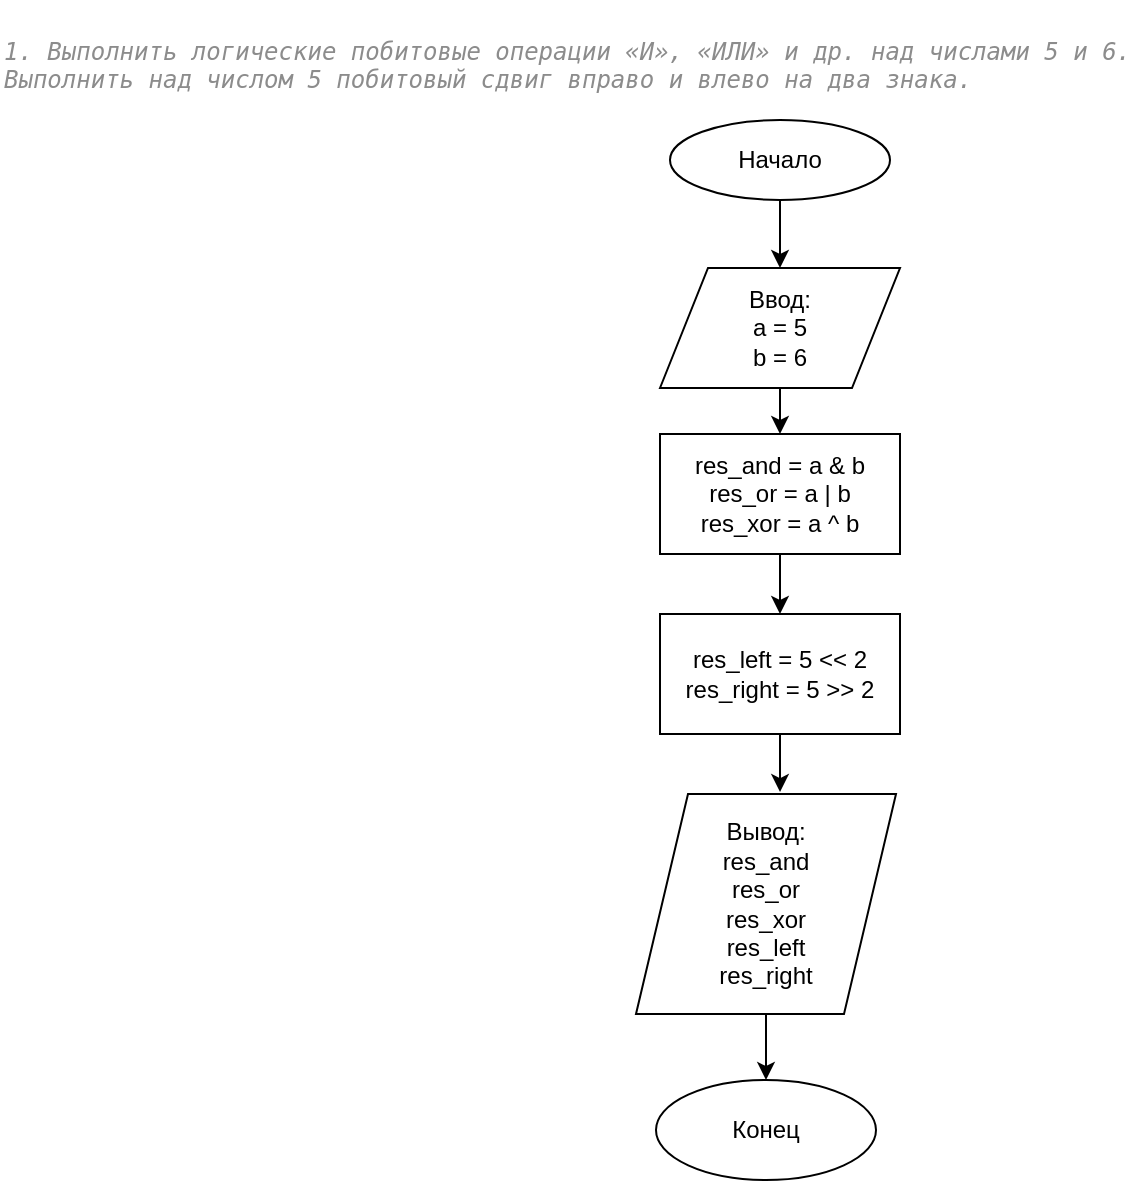 <mxfile version="13.4.5" type="device" pages="8"><diagram id="33heJTlWAoMQP1TAzB6a" name="task_1"><mxGraphModel dx="942" dy="568" grid="1" gridSize="10" guides="1" tooltips="1" connect="1" arrows="1" fold="1" page="1" pageScale="1" pageWidth="850" pageHeight="1100" math="0" shadow="0"><root><mxCell id="0"/><mxCell id="1" parent="0"/><mxCell id="2CJq2U0FEgbaVJg6isf1-17" style="edgeStyle=orthogonalEdgeStyle;rounded=0;orthogonalLoop=1;jettySize=auto;html=1;entryX=0.5;entryY=0;entryDx=0;entryDy=0;" edge="1" parent="1" source="2CJq2U0FEgbaVJg6isf1-1" target="2CJq2U0FEgbaVJg6isf1-2"><mxGeometry relative="1" as="geometry"/></mxCell><mxCell id="2CJq2U0FEgbaVJg6isf1-1" value="Начало" style="ellipse;whiteSpace=wrap;html=1;" vertex="1" parent="1"><mxGeometry x="335" y="60" width="110" height="40" as="geometry"/></mxCell><mxCell id="2CJq2U0FEgbaVJg6isf1-11" style="edgeStyle=orthogonalEdgeStyle;rounded=0;orthogonalLoop=1;jettySize=auto;html=1;entryX=0.5;entryY=0;entryDx=0;entryDy=0;" edge="1" parent="1" source="2CJq2U0FEgbaVJg6isf1-2" target="2CJq2U0FEgbaVJg6isf1-3"><mxGeometry relative="1" as="geometry"/></mxCell><mxCell id="2CJq2U0FEgbaVJg6isf1-2" value="Ввод:&lt;br&gt;&lt;div&gt;a = 5&lt;/div&gt;&lt;div&gt;b = 6&lt;br&gt;&lt;/div&gt;" style="shape=parallelogram;perimeter=parallelogramPerimeter;whiteSpace=wrap;html=1;" vertex="1" parent="1"><mxGeometry x="330" y="134" width="120" height="60" as="geometry"/></mxCell><mxCell id="2CJq2U0FEgbaVJg6isf1-12" style="edgeStyle=orthogonalEdgeStyle;rounded=0;orthogonalLoop=1;jettySize=auto;html=1;entryX=0.5;entryY=0;entryDx=0;entryDy=0;" edge="1" parent="1" source="2CJq2U0FEgbaVJg6isf1-3" target="2CJq2U0FEgbaVJg6isf1-9"><mxGeometry relative="1" as="geometry"/></mxCell><mxCell id="2CJq2U0FEgbaVJg6isf1-3" value="&lt;div&gt;res_and = a &amp;amp; b&lt;/div&gt;&lt;div&gt;res_or = a | b&lt;br&gt;res_xor = a ^ b&lt;br&gt;&lt;/div&gt;" style="rounded=0;whiteSpace=wrap;html=1;" vertex="1" parent="1"><mxGeometry x="330" y="217" width="120" height="60" as="geometry"/></mxCell><mxCell id="2CJq2U0FEgbaVJg6isf1-18" style="edgeStyle=orthogonalEdgeStyle;rounded=0;orthogonalLoop=1;jettySize=auto;html=1;entryX=0.5;entryY=0;entryDx=0;entryDy=0;" edge="1" parent="1" source="2CJq2U0FEgbaVJg6isf1-8" target="2CJq2U0FEgbaVJg6isf1-14"><mxGeometry relative="1" as="geometry"/></mxCell><mxCell id="2CJq2U0FEgbaVJg6isf1-8" value="Вывод:&lt;br&gt;&lt;div&gt;res_and&lt;br&gt;&lt;/div&gt;&lt;div&gt;res_or&lt;br&gt;res_xor&lt;/div&gt;res_left&lt;br&gt;res_right" style="shape=parallelogram;perimeter=parallelogramPerimeter;whiteSpace=wrap;html=1;" vertex="1" parent="1"><mxGeometry x="318" y="397" width="130" height="110" as="geometry"/></mxCell><mxCell id="2CJq2U0FEgbaVJg6isf1-13" style="edgeStyle=orthogonalEdgeStyle;rounded=0;orthogonalLoop=1;jettySize=auto;html=1;entryX=0.554;entryY=-0.009;entryDx=0;entryDy=0;entryPerimeter=0;" edge="1" parent="1" source="2CJq2U0FEgbaVJg6isf1-9" target="2CJq2U0FEgbaVJg6isf1-8"><mxGeometry relative="1" as="geometry"/></mxCell><mxCell id="2CJq2U0FEgbaVJg6isf1-9" value="res_left = 5 &amp;lt;&amp;lt; 2&lt;br&gt;res_right = 5 &amp;gt;&amp;gt; 2" style="rounded=0;whiteSpace=wrap;html=1;" vertex="1" parent="1"><mxGeometry x="330" y="307" width="120" height="60" as="geometry"/></mxCell><mxCell id="2CJq2U0FEgbaVJg6isf1-14" value="&lt;div&gt;Конец&lt;/div&gt;" style="ellipse;whiteSpace=wrap;html=1;" vertex="1" parent="1"><mxGeometry x="328" y="540" width="110" height="50" as="geometry"/></mxCell><mxCell id="7srEedwSoBqRzIoWk9d_-1" value="&lt;pre style=&quot;background-color: #ffffff ; color: #080808 ; font-family: &amp;quot;jetbrains mono&amp;quot; , monospace ; font-size: 9 8pt&quot;&gt;&lt;span style=&quot;color: #8c8c8c ; font-style: italic&quot;&gt;1. Выполнить логические побитовые операции «И», «ИЛИ» и др. над числами 5 и 6.&lt;br&gt;&lt;/span&gt;&lt;span style=&quot;color: #8c8c8c ; font-style: italic&quot;&gt;Выполнить над числом 5 побитовый сдвиг вправо и влево на два знака.&lt;/span&gt;&lt;/pre&gt;" style="text;whiteSpace=wrap;html=1;" vertex="1" parent="1"><mxGeometry width="550" height="70" as="geometry"/></mxCell></root></mxGraphModel></diagram><diagram id="cZDCreAZgmkVbDZ8sNve" name="task_2"><mxGraphModel dx="942" dy="568" grid="1" gridSize="10" guides="1" tooltips="1" connect="1" arrows="1" fold="1" page="1" pageScale="1" pageWidth="850" pageHeight="1100" math="0" shadow="0"><root><mxCell id="Y93jpC5zI4C8jTcqKHEc-0"/><mxCell id="Y93jpC5zI4C8jTcqKHEc-1" parent="Y93jpC5zI4C8jTcqKHEc-0"/><mxCell id="-nE61rlkRpONZBdtDT9z-6" style="edgeStyle=orthogonalEdgeStyle;rounded=0;orthogonalLoop=1;jettySize=auto;html=1;entryX=0.5;entryY=0;entryDx=0;entryDy=0;" edge="1" parent="Y93jpC5zI4C8jTcqKHEc-1"><mxGeometry relative="1" as="geometry"><mxPoint x="417" y="110" as="sourcePoint"/><mxPoint x="422" y="135" as="targetPoint"/></mxGeometry></mxCell><mxCell id="-nE61rlkRpONZBdtDT9z-0" value="Начало" style="ellipse;whiteSpace=wrap;html=1;" vertex="1" parent="Y93jpC5zI4C8jTcqKHEc-1"><mxGeometry x="365" y="60" width="110" height="50" as="geometry"/></mxCell><mxCell id="-nE61rlkRpONZBdtDT9z-1" value="&lt;div&gt;Конец&lt;/div&gt;" style="ellipse;whiteSpace=wrap;html=1;" vertex="1" parent="Y93jpC5zI4C8jTcqKHEc-1"><mxGeometry x="370" y="387" width="110" height="50" as="geometry"/></mxCell><mxCell id="-nE61rlkRpONZBdtDT9z-7" style="edgeStyle=orthogonalEdgeStyle;rounded=0;orthogonalLoop=1;jettySize=auto;html=1;entryX=0.5;entryY=0;entryDx=0;entryDy=0;" edge="1" parent="Y93jpC5zI4C8jTcqKHEc-1" source="-nE61rlkRpONZBdtDT9z-2" target="-nE61rlkRpONZBdtDT9z-4"><mxGeometry relative="1" as="geometry"/></mxCell><mxCell id="-nE61rlkRpONZBdtDT9z-2" value="&lt;div&gt;Ввод:&lt;/div&gt;&lt;div&gt;x1, y1&lt;/div&gt;&lt;div&gt;x2, y2&lt;br&gt;&lt;/div&gt;" style="shape=parallelogram;perimeter=parallelogramPerimeter;whiteSpace=wrap;html=1;" vertex="1" parent="Y93jpC5zI4C8jTcqKHEc-1"><mxGeometry x="365" y="135" width="120" height="60" as="geometry"/></mxCell><mxCell id="-nE61rlkRpONZBdtDT9z-9" style="edgeStyle=orthogonalEdgeStyle;rounded=0;orthogonalLoop=1;jettySize=auto;html=1;entryX=0.5;entryY=0;entryDx=0;entryDy=0;" edge="1" parent="Y93jpC5zI4C8jTcqKHEc-1" source="-nE61rlkRpONZBdtDT9z-3" target="-nE61rlkRpONZBdtDT9z-1"><mxGeometry relative="1" as="geometry"/></mxCell><mxCell id="-nE61rlkRpONZBdtDT9z-3" value="&lt;div&gt;Вывод:&lt;/div&gt;&lt;div&gt;y = kx + b&lt;br&gt;&lt;/div&gt;" style="shape=parallelogram;perimeter=parallelogramPerimeter;whiteSpace=wrap;html=1;" vertex="1" parent="Y93jpC5zI4C8jTcqKHEc-1"><mxGeometry x="365" y="307" width="120" height="60" as="geometry"/></mxCell><mxCell id="-nE61rlkRpONZBdtDT9z-8" style="edgeStyle=orthogonalEdgeStyle;rounded=0;orthogonalLoop=1;jettySize=auto;html=1;entryX=0.5;entryY=0;entryDx=0;entryDy=0;" edge="1" parent="Y93jpC5zI4C8jTcqKHEc-1" source="-nE61rlkRpONZBdtDT9z-4" target="-nE61rlkRpONZBdtDT9z-3"><mxGeometry relative="1" as="geometry"/></mxCell><mxCell id="-nE61rlkRpONZBdtDT9z-4" value="&lt;div&gt;k = (y1 - y2)/(x1 - x2)&lt;/div&gt;&lt;div&gt;b = y1 - k*x1&lt;br&gt;&lt;/div&gt;" style="rounded=0;whiteSpace=wrap;html=1;" vertex="1" parent="Y93jpC5zI4C8jTcqKHEc-1"><mxGeometry x="365" y="220" width="120" height="60" as="geometry"/></mxCell><mxCell id="CDekjfLoqqQqcysRFwTd-0" value="&lt;pre style=&quot;background-color: #ffffff ; color: #080808 ; font-family: &amp;quot;jetbrains mono&amp;quot; , monospace ; font-size: 9 8pt&quot;&gt;&lt;span style=&quot;color: #8c8c8c ; font-style: italic&quot;&gt;2. По введенным пользователем координатам двух точек вывести уравнение прямой вида y = kx + b,&lt;br&gt;&lt;/span&gt;&lt;span style=&quot;color: #8c8c8c ; font-style: italic&quot;&gt;проходящей через эти точки.&lt;/span&gt;&lt;/pre&gt;" style="text;whiteSpace=wrap;html=1;" vertex="1" parent="Y93jpC5zI4C8jTcqKHEc-1"><mxGeometry width="550" height="70" as="geometry"/></mxCell></root></mxGraphModel></diagram><diagram name="task_3" id="ZA12f_dYHYgamD7XPwh8"><mxGraphModel dx="1108" dy="668" grid="1" gridSize="10" guides="1" tooltips="1" connect="1" arrows="1" fold="1" page="1" pageScale="1" pageWidth="850" pageHeight="1100" math="0" shadow="0"><root><mxCell id="rS53p3n3eI9lI6cofa8y-0"/><mxCell id="rS53p3n3eI9lI6cofa8y-1" parent="rS53p3n3eI9lI6cofa8y-0"/><mxCell id="rS53p3n3eI9lI6cofa8y-2" style="edgeStyle=orthogonalEdgeStyle;rounded=0;orthogonalLoop=1;jettySize=auto;html=1;entryX=0.5;entryY=0;entryDx=0;entryDy=0;" edge="1" parent="rS53p3n3eI9lI6cofa8y-1"><mxGeometry relative="1" as="geometry"><mxPoint x="692" y="70" as="sourcePoint"/><mxPoint x="697" y="95" as="targetPoint"/></mxGeometry></mxCell><mxCell id="rS53p3n3eI9lI6cofa8y-3" value="Начало" style="ellipse;whiteSpace=wrap;html=1;" vertex="1" parent="rS53p3n3eI9lI6cofa8y-1"><mxGeometry x="640" y="20" width="110" height="50" as="geometry"/></mxCell><mxCell id="rS53p3n3eI9lI6cofa8y-4" value="&lt;div&gt;Конец&lt;/div&gt;" style="ellipse;whiteSpace=wrap;html=1;" vertex="1" parent="rS53p3n3eI9lI6cofa8y-1"><mxGeometry x="620" y="1037" width="110" height="50" as="geometry"/></mxCell><mxCell id="rS53p3n3eI9lI6cofa8y-5" style="edgeStyle=orthogonalEdgeStyle;rounded=0;orthogonalLoop=1;jettySize=auto;html=1;entryX=0.5;entryY=0;entryDx=0;entryDy=0;exitX=1;exitY=0.5;exitDx=0;exitDy=0;" edge="1" parent="rS53p3n3eI9lI6cofa8y-1" source="qXWgrqDQDSQ2hYUgT15Y-0" target="rS53p3n3eI9lI6cofa8y-10"><mxGeometry relative="1" as="geometry"><mxPoint x="655" y="225" as="targetPoint"/><Array as="points"><mxPoint x="655" y="185"/></Array></mxGeometry></mxCell><mxCell id="qXWgrqDQDSQ2hYUgT15Y-1" style="edgeStyle=orthogonalEdgeStyle;rounded=0;orthogonalLoop=1;jettySize=auto;html=1;entryX=0.5;entryY=0;entryDx=0;entryDy=0;" edge="1" parent="rS53p3n3eI9lI6cofa8y-1" source="rS53p3n3eI9lI6cofa8y-6" target="qXWgrqDQDSQ2hYUgT15Y-0"><mxGeometry relative="1" as="geometry"/></mxCell><mxCell id="rS53p3n3eI9lI6cofa8y-6" value="&lt;div&gt;Ввод:&lt;/div&gt;&lt;div&gt;int_min, int_max&lt;br&gt;&lt;/div&gt;" style="shape=parallelogram;perimeter=parallelogramPerimeter;whiteSpace=wrap;html=1;" vertex="1" parent="rS53p3n3eI9lI6cofa8y-1"><mxGeometry x="640" y="95" width="120" height="60" as="geometry"/></mxCell><mxCell id="rS53p3n3eI9lI6cofa8y-17" style="edgeStyle=orthogonalEdgeStyle;rounded=0;orthogonalLoop=1;jettySize=auto;html=1;entryX=0.5;entryY=0;entryDx=0;entryDy=0;" edge="1" parent="rS53p3n3eI9lI6cofa8y-1" source="rS53p3n3eI9lI6cofa8y-8" target="rS53p3n3eI9lI6cofa8y-13"><mxGeometry relative="1" as="geometry"/></mxCell><mxCell id="rS53p3n3eI9lI6cofa8y-8" value="&lt;div&gt;Вывод:&lt;/div&gt;&lt;div&gt;int_res&lt;br&gt;&lt;/div&gt;" style="shape=parallelogram;perimeter=parallelogramPerimeter;whiteSpace=wrap;html=1;" vertex="1" parent="rS53p3n3eI9lI6cofa8y-1"><mxGeometry x="595" y="308" width="120" height="60" as="geometry"/></mxCell><mxCell id="rS53p3n3eI9lI6cofa8y-9" style="edgeStyle=orthogonalEdgeStyle;rounded=0;orthogonalLoop=1;jettySize=auto;html=1;entryX=0.5;entryY=0;entryDx=0;entryDy=0;" edge="1" parent="rS53p3n3eI9lI6cofa8y-1" source="rS53p3n3eI9lI6cofa8y-10" target="rS53p3n3eI9lI6cofa8y-8"><mxGeometry relative="1" as="geometry"/></mxCell><mxCell id="rS53p3n3eI9lI6cofa8y-10" value="int_res = random.randint(int_min, int_max)" style="rounded=0;whiteSpace=wrap;html=1;" vertex="1" parent="rS53p3n3eI9lI6cofa8y-1"><mxGeometry x="530" y="218" width="250" height="60" as="geometry"/></mxCell><mxCell id="qXWgrqDQDSQ2hYUgT15Y-16" style="edgeStyle=orthogonalEdgeStyle;rounded=0;orthogonalLoop=1;jettySize=auto;html=1;entryX=0.5;entryY=0;entryDx=0;entryDy=0;" edge="1" parent="rS53p3n3eI9lI6cofa8y-1" source="rS53p3n3eI9lI6cofa8y-13" target="qXWgrqDQDSQ2hYUgT15Y-12"><mxGeometry relative="1" as="geometry"><Array as="points"><mxPoint x="305" y="428"/></Array></mxGeometry></mxCell><mxCell id="rS53p3n3eI9lI6cofa8y-13" value="&lt;div&gt;Ввод:&lt;/div&gt;&lt;div&gt;fl_min, fl_max&lt;br&gt;&lt;/div&gt;" style="shape=parallelogram;perimeter=parallelogramPerimeter;whiteSpace=wrap;html=1;" vertex="1" parent="rS53p3n3eI9lI6cofa8y-1"><mxGeometry x="595" y="394" width="120" height="60" as="geometry"/></mxCell><mxCell id="rS53p3n3eI9lI6cofa8y-23" style="edgeStyle=orthogonalEdgeStyle;rounded=0;orthogonalLoop=1;jettySize=auto;html=1;entryX=0.5;entryY=0;entryDx=0;entryDy=0;" edge="1" parent="rS53p3n3eI9lI6cofa8y-1" source="rS53p3n3eI9lI6cofa8y-14" target="rS53p3n3eI9lI6cofa8y-19"><mxGeometry relative="1" as="geometry"/></mxCell><mxCell id="rS53p3n3eI9lI6cofa8y-14" value="&lt;div&gt;Вывод:&lt;/div&gt;&lt;div&gt;fl_res&lt;br&gt;&lt;/div&gt;" style="shape=parallelogram;perimeter=parallelogramPerimeter;whiteSpace=wrap;html=1;" vertex="1" parent="rS53p3n3eI9lI6cofa8y-1"><mxGeometry x="615" y="621" width="120" height="60" as="geometry"/></mxCell><mxCell id="rS53p3n3eI9lI6cofa8y-15" style="edgeStyle=orthogonalEdgeStyle;rounded=0;orthogonalLoop=1;jettySize=auto;html=1;entryX=0.5;entryY=0;entryDx=0;entryDy=0;" edge="1" parent="rS53p3n3eI9lI6cofa8y-1" source="rS53p3n3eI9lI6cofa8y-16" target="rS53p3n3eI9lI6cofa8y-14"><mxGeometry relative="1" as="geometry"/></mxCell><mxCell id="rS53p3n3eI9lI6cofa8y-16" value="fl_res = random.uniform(fl_min, fl_max)" style="rounded=0;whiteSpace=wrap;html=1;" vertex="1" parent="rS53p3n3eI9lI6cofa8y-1"><mxGeometry x="550" y="507" width="250" height="60" as="geometry"/></mxCell><mxCell id="qXWgrqDQDSQ2hYUgT15Y-24" style="edgeStyle=orthogonalEdgeStyle;rounded=0;orthogonalLoop=1;jettySize=auto;html=1;entryX=0.5;entryY=0;entryDx=0;entryDy=0;" edge="1" parent="rS53p3n3eI9lI6cofa8y-1" source="rS53p3n3eI9lI6cofa8y-19" target="qXWgrqDQDSQ2hYUgT15Y-20"><mxGeometry relative="1" as="geometry"><Array as="points"><mxPoint x="325" y="731"/></Array></mxGeometry></mxCell><mxCell id="rS53p3n3eI9lI6cofa8y-19" value="&lt;div&gt;Ввод:&lt;/div&gt;&lt;div&gt;s_min, s_max&lt;br&gt;&lt;/div&gt;" style="shape=parallelogram;perimeter=parallelogramPerimeter;whiteSpace=wrap;html=1;" vertex="1" parent="rS53p3n3eI9lI6cofa8y-1"><mxGeometry x="615" y="701" width="120" height="60" as="geometry"/></mxCell><mxCell id="rS53p3n3eI9lI6cofa8y-24" style="edgeStyle=orthogonalEdgeStyle;rounded=0;orthogonalLoop=1;jettySize=auto;html=1;entryX=0.5;entryY=0;entryDx=0;entryDy=0;" edge="1" parent="rS53p3n3eI9lI6cofa8y-1" source="rS53p3n3eI9lI6cofa8y-20" target="rS53p3n3eI9lI6cofa8y-4"><mxGeometry relative="1" as="geometry"/></mxCell><mxCell id="rS53p3n3eI9lI6cofa8y-20" value="&lt;div&gt;Вывод:&lt;/div&gt;&lt;div&gt;s_res&lt;br&gt;&lt;/div&gt;" style="shape=parallelogram;perimeter=parallelogramPerimeter;whiteSpace=wrap;html=1;" vertex="1" parent="rS53p3n3eI9lI6cofa8y-1"><mxGeometry x="615" y="942" width="120" height="60" as="geometry"/></mxCell><mxCell id="rS53p3n3eI9lI6cofa8y-21" style="edgeStyle=orthogonalEdgeStyle;rounded=0;orthogonalLoop=1;jettySize=auto;html=1;entryX=0.5;entryY=0;entryDx=0;entryDy=0;" edge="1" parent="rS53p3n3eI9lI6cofa8y-1" source="rS53p3n3eI9lI6cofa8y-22" target="rS53p3n3eI9lI6cofa8y-20"><mxGeometry relative="1" as="geometry"/></mxCell><mxCell id="rS53p3n3eI9lI6cofa8y-22" value="s_res = chr(random.randint(s_min, s_max))" style="rounded=0;whiteSpace=wrap;html=1;" vertex="1" parent="rS53p3n3eI9lI6cofa8y-1"><mxGeometry x="535" y="827" width="280" height="58" as="geometry"/></mxCell><mxCell id="qXWgrqDQDSQ2hYUgT15Y-9" style="edgeStyle=orthogonalEdgeStyle;rounded=0;orthogonalLoop=1;jettySize=auto;html=1;entryX=0.5;entryY=0;entryDx=0;entryDy=0;" edge="1" parent="rS53p3n3eI9lI6cofa8y-1" source="qXWgrqDQDSQ2hYUgT15Y-0" target="qXWgrqDQDSQ2hYUgT15Y-8"><mxGeometry relative="1" as="geometry"/></mxCell><mxCell id="qXWgrqDQDSQ2hYUgT15Y-0" value="int_min &amp;lt; int_max" style="rhombus;whiteSpace=wrap;html=1;" vertex="1" parent="rS53p3n3eI9lI6cofa8y-1"><mxGeometry x="240" y="145" width="130" height="80" as="geometry"/></mxCell><mxCell id="qXWgrqDQDSQ2hYUgT15Y-2" value="Да" style="text;html=1;strokeColor=none;fillColor=none;align=center;verticalAlign=middle;whiteSpace=wrap;rounded=0;" vertex="1" parent="rS53p3n3eI9lI6cofa8y-1"><mxGeometry x="350" y="155" width="40" height="20" as="geometry"/></mxCell><mxCell id="qXWgrqDQDSQ2hYUgT15Y-3" value="Нет" style="text;html=1;strokeColor=none;fillColor=none;align=center;verticalAlign=middle;whiteSpace=wrap;rounded=0;" vertex="1" parent="rS53p3n3eI9lI6cofa8y-1"><mxGeometry x="310" y="218" width="40" height="20" as="geometry"/></mxCell><mxCell id="qXWgrqDQDSQ2hYUgT15Y-10" style="edgeStyle=orthogonalEdgeStyle;rounded=0;orthogonalLoop=1;jettySize=auto;html=1;entryX=0.5;entryY=0;entryDx=0;entryDy=0;" edge="1" parent="rS53p3n3eI9lI6cofa8y-1" source="qXWgrqDQDSQ2hYUgT15Y-8" target="rS53p3n3eI9lI6cofa8y-8"><mxGeometry relative="1" as="geometry"><Array as="points"><mxPoint x="655" y="293"/></Array></mxGeometry></mxCell><mxCell id="qXWgrqDQDSQ2hYUgT15Y-8" value="&lt;div align=&quot;center&quot;&gt;Вывод ошибки &lt;br&gt;&lt;/div&gt;&lt;div align=&quot;center&quot;&gt;&quot;Нижняя граница больше чем верхняя&quot;&lt;/div&gt;" style="shape=parallelogram;perimeter=parallelogramPerimeter;whiteSpace=wrap;html=1;align=center;" vertex="1" parent="rS53p3n3eI9lI6cofa8y-1"><mxGeometry x="150" y="258" width="310" height="70" as="geometry"/></mxCell><mxCell id="qXWgrqDQDSQ2hYUgT15Y-11" style="edgeStyle=orthogonalEdgeStyle;rounded=0;orthogonalLoop=1;jettySize=auto;html=1;entryX=0.5;entryY=0;entryDx=0;entryDy=0;" edge="1" parent="rS53p3n3eI9lI6cofa8y-1" source="qXWgrqDQDSQ2hYUgT15Y-12" target="qXWgrqDQDSQ2hYUgT15Y-15"><mxGeometry relative="1" as="geometry"/></mxCell><mxCell id="qXWgrqDQDSQ2hYUgT15Y-17" style="edgeStyle=orthogonalEdgeStyle;rounded=0;orthogonalLoop=1;jettySize=auto;html=1;entryX=0.5;entryY=0;entryDx=0;entryDy=0;" edge="1" parent="rS53p3n3eI9lI6cofa8y-1" source="qXWgrqDQDSQ2hYUgT15Y-12" target="rS53p3n3eI9lI6cofa8y-16"><mxGeometry relative="1" as="geometry"/></mxCell><mxCell id="qXWgrqDQDSQ2hYUgT15Y-12" value="fl_min &amp;lt; fl_max" style="rhombus;whiteSpace=wrap;html=1;" vertex="1" parent="rS53p3n3eI9lI6cofa8y-1"><mxGeometry x="240" y="437" width="130" height="80" as="geometry"/></mxCell><mxCell id="qXWgrqDQDSQ2hYUgT15Y-13" value="Да" style="text;html=1;strokeColor=none;fillColor=none;align=center;verticalAlign=middle;whiteSpace=wrap;rounded=0;" vertex="1" parent="rS53p3n3eI9lI6cofa8y-1"><mxGeometry x="340" y="447" width="40" height="20" as="geometry"/></mxCell><mxCell id="qXWgrqDQDSQ2hYUgT15Y-14" value="Нет" style="text;html=1;strokeColor=none;fillColor=none;align=center;verticalAlign=middle;whiteSpace=wrap;rounded=0;" vertex="1" parent="rS53p3n3eI9lI6cofa8y-1"><mxGeometry x="310" y="517" width="40" height="20" as="geometry"/></mxCell><mxCell id="qXWgrqDQDSQ2hYUgT15Y-18" style="edgeStyle=orthogonalEdgeStyle;rounded=0;orthogonalLoop=1;jettySize=auto;html=1;entryX=0.5;entryY=0;entryDx=0;entryDy=0;exitX=1;exitY=0.5;exitDx=0;exitDy=0;" edge="1" parent="rS53p3n3eI9lI6cofa8y-1" source="qXWgrqDQDSQ2hYUgT15Y-15" target="rS53p3n3eI9lI6cofa8y-14"><mxGeometry relative="1" as="geometry"><mxPoint x="480" y="657" as="sourcePoint"/><Array as="points"><mxPoint x="675" y="592"/></Array></mxGeometry></mxCell><mxCell id="qXWgrqDQDSQ2hYUgT15Y-15" value="&lt;div align=&quot;center&quot;&gt;Вывод ошибки &lt;br&gt;&lt;/div&gt;&lt;div align=&quot;center&quot;&gt;&quot;Нижняя граница больше чем верхняя&quot;&lt;/div&gt;" style="shape=parallelogram;perimeter=parallelogramPerimeter;whiteSpace=wrap;html=1;align=center;" vertex="1" parent="rS53p3n3eI9lI6cofa8y-1"><mxGeometry x="150" y="557" width="310" height="70" as="geometry"/></mxCell><mxCell id="qXWgrqDQDSQ2hYUgT15Y-19" style="edgeStyle=orthogonalEdgeStyle;rounded=0;orthogonalLoop=1;jettySize=auto;html=1;entryX=0.5;entryY=0;entryDx=0;entryDy=0;" edge="1" parent="rS53p3n3eI9lI6cofa8y-1" source="qXWgrqDQDSQ2hYUgT15Y-20" target="qXWgrqDQDSQ2hYUgT15Y-23"><mxGeometry relative="1" as="geometry"/></mxCell><mxCell id="qXWgrqDQDSQ2hYUgT15Y-25" style="edgeStyle=orthogonalEdgeStyle;rounded=0;orthogonalLoop=1;jettySize=auto;html=1;entryX=0.5;entryY=0;entryDx=0;entryDy=0;" edge="1" parent="rS53p3n3eI9lI6cofa8y-1" source="qXWgrqDQDSQ2hYUgT15Y-20" target="rS53p3n3eI9lI6cofa8y-22"><mxGeometry relative="1" as="geometry"/></mxCell><mxCell id="qXWgrqDQDSQ2hYUgT15Y-20" value="s_min &amp;lt; s_max" style="rhombus;whiteSpace=wrap;html=1;" vertex="1" parent="rS53p3n3eI9lI6cofa8y-1"><mxGeometry x="260" y="747" width="130" height="80" as="geometry"/></mxCell><mxCell id="qXWgrqDQDSQ2hYUgT15Y-21" value="Да" style="text;html=1;strokeColor=none;fillColor=none;align=center;verticalAlign=middle;whiteSpace=wrap;rounded=0;" vertex="1" parent="rS53p3n3eI9lI6cofa8y-1"><mxGeometry x="360" y="757" width="40" height="20" as="geometry"/></mxCell><mxCell id="qXWgrqDQDSQ2hYUgT15Y-22" value="Нет" style="text;html=1;strokeColor=none;fillColor=none;align=center;verticalAlign=middle;whiteSpace=wrap;rounded=0;" vertex="1" parent="rS53p3n3eI9lI6cofa8y-1"><mxGeometry x="330" y="827" width="40" height="20" as="geometry"/></mxCell><mxCell id="qXWgrqDQDSQ2hYUgT15Y-26" style="edgeStyle=orthogonalEdgeStyle;rounded=0;orthogonalLoop=1;jettySize=auto;html=1;entryX=0.5;entryY=0;entryDx=0;entryDy=0;" edge="1" parent="rS53p3n3eI9lI6cofa8y-1" source="qXWgrqDQDSQ2hYUgT15Y-23" target="rS53p3n3eI9lI6cofa8y-20"><mxGeometry relative="1" as="geometry"/></mxCell><mxCell id="qXWgrqDQDSQ2hYUgT15Y-23" value="&lt;div align=&quot;center&quot;&gt;Вывод ошибки &lt;br&gt;&lt;/div&gt;&lt;div align=&quot;center&quot;&gt;&quot;Нижняя граница больше чем верхняя&quot;&lt;/div&gt;" style="shape=parallelogram;perimeter=parallelogramPerimeter;whiteSpace=wrap;html=1;align=center;" vertex="1" parent="rS53p3n3eI9lI6cofa8y-1"><mxGeometry x="170" y="867" width="310" height="70" as="geometry"/></mxCell><mxCell id="nrXZIfPMpi9qJZVGVC8H-0" value="&lt;pre style=&quot;background-color: #ffffff ; color: #080808 ; font-family: &amp;#34;jetbrains mono&amp;#34; , monospace ; font-size: 9 8pt&quot;&gt;&lt;span style=&quot;color: rgb(140 , 140 , 140) ; font-style: italic ; line-height: 50%&quot;&gt;3. Написать программу, которая генерирует в указанных пользователем границах:&lt;br&gt;&lt;/span&gt;&lt;span style=&quot;color: #8c8c8c ; font-style: italic&quot;&gt;a. случайное целое число,&lt;br&gt;&lt;/span&gt;&lt;span style=&quot;color: #8c8c8c ; font-style: italic&quot;&gt;b. случайное вещественное число,&lt;br&gt;&lt;/span&gt;&lt;span style=&quot;color: #8c8c8c ; font-style: italic&quot;&gt;c. случайный символ.&lt;br&gt;&lt;/span&gt;&lt;span style=&quot;color: #8c8c8c ; font-style: italic&quot;&gt;Для каждого из трех случаев пользователь задает свои границы диапазона.&lt;br&gt;&lt;/span&gt;&lt;span style=&quot;color: #8c8c8c ; font-style: italic&quot;&gt;Например, если надо получить случайный символ от 'a' до 'f', то вводятся эти символы.&lt;br&gt;&lt;/span&gt;&lt;span style=&quot;color: #8c8c8c ; font-style: italic&quot;&gt;Программа должна вывести на экран любой символ алфавита от 'a' до 'f' включительно.&lt;/span&gt;&lt;/pre&gt;" style="text;whiteSpace=wrap;html=1;" vertex="1" parent="rS53p3n3eI9lI6cofa8y-1"><mxGeometry width="550" height="130" as="geometry"/></mxCell></root></mxGraphModel></diagram><diagram name="task_4" id="uf5Kj5dO0agPAQbOHch6"><mxGraphModel dx="1346" dy="811" grid="1" gridSize="10" guides="1" tooltips="1" connect="1" arrows="1" fold="1" page="1" pageScale="1" pageWidth="850" pageHeight="1100" math="0" shadow="0"><root><mxCell id="jCH7pXksMYeZbSeXNdTJ-0"/><mxCell id="jCH7pXksMYeZbSeXNdTJ-1" parent="jCH7pXksMYeZbSeXNdTJ-0"/><mxCell id="jCH7pXksMYeZbSeXNdTJ-2" style="edgeStyle=orthogonalEdgeStyle;rounded=0;orthogonalLoop=1;jettySize=auto;html=1;entryX=0.5;entryY=0;entryDx=0;entryDy=0;" edge="1" parent="jCH7pXksMYeZbSeXNdTJ-1"><mxGeometry relative="1" as="geometry"><mxPoint x="497" y="120" as="sourcePoint"/><mxPoint x="502" y="145" as="targetPoint"/></mxGeometry></mxCell><mxCell id="jCH7pXksMYeZbSeXNdTJ-3" value="Начало" style="ellipse;whiteSpace=wrap;html=1;" vertex="1" parent="jCH7pXksMYeZbSeXNdTJ-1"><mxGeometry x="445" y="70" width="110" height="50" as="geometry"/></mxCell><mxCell id="jCH7pXksMYeZbSeXNdTJ-4" value="&lt;div&gt;Конец&lt;/div&gt;" style="ellipse;whiteSpace=wrap;html=1;" vertex="1" parent="jCH7pXksMYeZbSeXNdTJ-1"><mxGeometry x="450" y="590" width="110" height="50" as="geometry"/></mxCell><mxCell id="jCH7pXksMYeZbSeXNdTJ-5" style="edgeStyle=orthogonalEdgeStyle;rounded=0;orthogonalLoop=1;jettySize=auto;html=1;entryX=0.5;entryY=0;entryDx=0;entryDy=0;" edge="1" parent="jCH7pXksMYeZbSeXNdTJ-1" source="jCH7pXksMYeZbSeXNdTJ-6" target="jCH7pXksMYeZbSeXNdTJ-10"><mxGeometry relative="1" as="geometry"/></mxCell><mxCell id="jCH7pXksMYeZbSeXNdTJ-6" value="&lt;div&gt;Ввод:&lt;/div&gt;&lt;div&gt;s1, s2&lt;br&gt;&lt;/div&gt;" style="shape=parallelogram;perimeter=parallelogramPerimeter;whiteSpace=wrap;html=1;" vertex="1" parent="jCH7pXksMYeZbSeXNdTJ-1"><mxGeometry x="445" y="145" width="120" height="60" as="geometry"/></mxCell><mxCell id="jJe62VtlXKh9Ih0facVu-10" style="edgeStyle=orthogonalEdgeStyle;rounded=0;orthogonalLoop=1;jettySize=auto;html=1;entryX=0.553;entryY=0.033;entryDx=0;entryDy=0;entryPerimeter=0;" edge="1" parent="jCH7pXksMYeZbSeXNdTJ-1" source="jCH7pXksMYeZbSeXNdTJ-10" target="jJe62VtlXKh9Ih0facVu-9"><mxGeometry relative="1" as="geometry"><Array as="points"><mxPoint x="235" y="260"/></Array></mxGeometry></mxCell><mxCell id="jCH7pXksMYeZbSeXNdTJ-10" value="&lt;div&gt;s1_num = ord(s1)&lt;/div&gt;&lt;div&gt;s2_num = ord(s2)&lt;/div&gt;" style="rounded=0;whiteSpace=wrap;html=1;" vertex="1" parent="jCH7pXksMYeZbSeXNdTJ-1"><mxGeometry x="380" y="230" width="250" height="60" as="geometry"/></mxCell><mxCell id="jCH7pXksMYeZbSeXNdTJ-19" style="edgeStyle=orthogonalEdgeStyle;rounded=0;orthogonalLoop=1;jettySize=auto;html=1;entryX=0.5;entryY=0;entryDx=0;entryDy=0;exitX=0.5;exitY=1;exitDx=0;exitDy=0;" edge="1" parent="jCH7pXksMYeZbSeXNdTJ-1" source="UzlOBjhCcX4rCsSw6Xdb-0" target="jCH7pXksMYeZbSeXNdTJ-4"><mxGeometry relative="1" as="geometry"><mxPoint x="505" y="490" as="sourcePoint"/></mxGeometry></mxCell><mxCell id="UzlOBjhCcX4rCsSw6Xdb-0" value="&lt;div&gt;Вывод:&lt;/div&gt;&lt;div&gt;between_num&lt;br&gt;&lt;/div&gt;" style="shape=parallelogram;perimeter=parallelogramPerimeter;whiteSpace=wrap;html=1;" vertex="1" parent="jCH7pXksMYeZbSeXNdTJ-1"><mxGeometry x="445" y="480" width="120" height="60" as="geometry"/></mxCell><mxCell id="jJe62VtlXKh9Ih0facVu-6" style="edgeStyle=orthogonalEdgeStyle;rounded=0;orthogonalLoop=1;jettySize=auto;html=1;entryX=0;entryY=0.5;entryDx=0;entryDy=0;" edge="1" parent="jCH7pXksMYeZbSeXNdTJ-1" source="jJe62VtlXKh9Ih0facVu-0" target="jJe62VtlXKh9Ih0facVu-5"><mxGeometry relative="1" as="geometry"/></mxCell><mxCell id="jJe62VtlXKh9Ih0facVu-8" style="edgeStyle=orthogonalEdgeStyle;rounded=0;orthogonalLoop=1;jettySize=auto;html=1;entryX=0.5;entryY=0;entryDx=0;entryDy=0;" edge="1" parent="jCH7pXksMYeZbSeXNdTJ-1" source="jJe62VtlXKh9Ih0facVu-0" target="jJe62VtlXKh9Ih0facVu-7"><mxGeometry relative="1" as="geometry"/></mxCell><mxCell id="jJe62VtlXKh9Ih0facVu-0" value="s1_num != s2_num" style="rhombus;whiteSpace=wrap;html=1;" vertex="1" parent="jCH7pXksMYeZbSeXNdTJ-1"><mxGeometry x="160" y="370" width="130" height="80" as="geometry"/></mxCell><mxCell id="jJe62VtlXKh9Ih0facVu-1" value="Да" style="text;html=1;strokeColor=none;fillColor=none;align=center;verticalAlign=middle;whiteSpace=wrap;rounded=0;" vertex="1" parent="jCH7pXksMYeZbSeXNdTJ-1"><mxGeometry x="280" y="380" width="40" height="20" as="geometry"/></mxCell><mxCell id="jJe62VtlXKh9Ih0facVu-2" value="Нет" style="text;html=1;strokeColor=none;fillColor=none;align=center;verticalAlign=middle;whiteSpace=wrap;rounded=0;" vertex="1" parent="jCH7pXksMYeZbSeXNdTJ-1"><mxGeometry x="250" y="440" width="40" height="20" as="geometry"/></mxCell><mxCell id="jJe62VtlXKh9Ih0facVu-12" style="edgeStyle=orthogonalEdgeStyle;rounded=0;orthogonalLoop=1;jettySize=auto;html=1;entryX=0.5;entryY=0;entryDx=0;entryDy=0;" edge="1" parent="jCH7pXksMYeZbSeXNdTJ-1" source="jJe62VtlXKh9Ih0facVu-5" target="UzlOBjhCcX4rCsSw6Xdb-0"><mxGeometry relative="1" as="geometry"/></mxCell><mxCell id="jJe62VtlXKh9Ih0facVu-5" value="between_num = |s1_num - s2_num| - 1" style="rounded=0;whiteSpace=wrap;html=1;" vertex="1" parent="jCH7pXksMYeZbSeXNdTJ-1"><mxGeometry x="380" y="380" width="250" height="60" as="geometry"/></mxCell><mxCell id="PSbHVLwWq8BazGVlZaK_-0" style="edgeStyle=orthogonalEdgeStyle;rounded=0;orthogonalLoop=1;jettySize=auto;html=1;entryX=0.5;entryY=0;entryDx=0;entryDy=0;" edge="1" parent="jCH7pXksMYeZbSeXNdTJ-1" source="jJe62VtlXKh9Ih0facVu-7" target="jCH7pXksMYeZbSeXNdTJ-4"><mxGeometry relative="1" as="geometry"><Array as="points"><mxPoint x="225" y="570"/><mxPoint x="505" y="570"/></Array></mxGeometry></mxCell><mxCell id="jJe62VtlXKh9Ih0facVu-7" value="&lt;div&gt;Вывод:&lt;/div&gt;&lt;div&gt;&quot;Одинкаовые символы&quot;&lt;br&gt;&lt;/div&gt;" style="shape=parallelogram;perimeter=parallelogramPerimeter;whiteSpace=wrap;html=1;" vertex="1" parent="jCH7pXksMYeZbSeXNdTJ-1"><mxGeometry x="130" y="490" width="190" height="60" as="geometry"/></mxCell><mxCell id="jJe62VtlXKh9Ih0facVu-11" style="edgeStyle=orthogonalEdgeStyle;rounded=0;orthogonalLoop=1;jettySize=auto;html=1;entryX=0.5;entryY=0;entryDx=0;entryDy=0;" edge="1" parent="jCH7pXksMYeZbSeXNdTJ-1" source="jJe62VtlXKh9Ih0facVu-9" target="jJe62VtlXKh9Ih0facVu-0"><mxGeometry relative="1" as="geometry"/></mxCell><mxCell id="jJe62VtlXKh9Ih0facVu-9" value="&lt;div&gt;Вывод:&lt;/div&gt;&lt;div&gt;s1_num, s2_num&lt;br&gt;&lt;/div&gt;" style="shape=parallelogram;perimeter=parallelogramPerimeter;whiteSpace=wrap;html=1;" vertex="1" parent="jCH7pXksMYeZbSeXNdTJ-1"><mxGeometry x="130" y="290" width="190" height="60" as="geometry"/></mxCell><mxCell id="5M0iYCyt-RQki241zUQl-0" value="&lt;pre style=&quot;background-color: #ffffff ; color: #080808 ; font-family: &amp;#34;jetbrains mono&amp;#34; , monospace ; font-size: 9 8pt&quot;&gt;&lt;span style=&quot;color: #8c8c8c ; font-style: italic&quot;&gt;4. Пользователь вводит две буквы. &lt;br&gt;Определить, на каких местах алфавита они стоят, и сколько между ними находится букв.&lt;br&gt;&lt;/span&gt;&lt;/pre&gt;" style="text;whiteSpace=wrap;html=1;" vertex="1" parent="jCH7pXksMYeZbSeXNdTJ-1"><mxGeometry width="550" height="50" as="geometry"/></mxCell></root></mxGraphModel></diagram><diagram id="1iMi77F5Tn35JvTsXF5-" name="task_5"><mxGraphModel dx="942" dy="568" grid="1" gridSize="10" guides="1" tooltips="1" connect="1" arrows="1" fold="1" page="1" pageScale="1" pageWidth="850" pageHeight="1100" math="0" shadow="0"><root><mxCell id="bbjO9Utty7FrHKqFSyp4-0"/><mxCell id="bbjO9Utty7FrHKqFSyp4-1" parent="bbjO9Utty7FrHKqFSyp4-0"/><mxCell id="tYXK5mhvjwiwsM4w8Sth-0" style="edgeStyle=orthogonalEdgeStyle;rounded=0;orthogonalLoop=1;jettySize=auto;html=1;entryX=0.5;entryY=0;entryDx=0;entryDy=0;" edge="1" parent="bbjO9Utty7FrHKqFSyp4-1"><mxGeometry relative="1" as="geometry"><mxPoint x="417" y="120" as="sourcePoint"/><mxPoint x="422" y="145" as="targetPoint"/></mxGeometry></mxCell><mxCell id="tYXK5mhvjwiwsM4w8Sth-1" value="Начало" style="ellipse;whiteSpace=wrap;html=1;" vertex="1" parent="bbjO9Utty7FrHKqFSyp4-1"><mxGeometry x="365" y="70" width="110" height="50" as="geometry"/></mxCell><mxCell id="tYXK5mhvjwiwsM4w8Sth-12" style="edgeStyle=orthogonalEdgeStyle;rounded=0;orthogonalLoop=1;jettySize=auto;html=1;entryX=0.5;entryY=0;entryDx=0;entryDy=0;" edge="1" parent="bbjO9Utty7FrHKqFSyp4-1" source="tYXK5mhvjwiwsM4w8Sth-3" target="tYXK5mhvjwiwsM4w8Sth-9"><mxGeometry relative="1" as="geometry"/></mxCell><mxCell id="tYXK5mhvjwiwsM4w8Sth-3" value="&lt;div&gt;Ввод:&lt;/div&gt;&lt;div&gt;n&lt;br&gt;&lt;/div&gt;" style="shape=parallelogram;perimeter=parallelogramPerimeter;whiteSpace=wrap;html=1;" vertex="1" parent="bbjO9Utty7FrHKqFSyp4-1"><mxGeometry x="365" y="145" width="120" height="60" as="geometry"/></mxCell><mxCell id="tYXK5mhvjwiwsM4w8Sth-6" style="edgeStyle=orthogonalEdgeStyle;rounded=0;orthogonalLoop=1;jettySize=auto;html=1;entryX=0.5;entryY=0;entryDx=0;entryDy=0;" edge="1" parent="bbjO9Utty7FrHKqFSyp4-1" source="tYXK5mhvjwiwsM4w8Sth-4" target="tYXK5mhvjwiwsM4w8Sth-5"><mxGeometry relative="1" as="geometry"/></mxCell><mxCell id="tYXK5mhvjwiwsM4w8Sth-4" value="letter = chr(n + 96)" style="rounded=0;whiteSpace=wrap;html=1;" vertex="1" parent="bbjO9Utty7FrHKqFSyp4-1"><mxGeometry x="300" y="300" width="250" height="60" as="geometry"/></mxCell><mxCell id="tYXK5mhvjwiwsM4w8Sth-8" style="edgeStyle=orthogonalEdgeStyle;rounded=0;orthogonalLoop=1;jettySize=auto;html=1;entryX=0.5;entryY=0;entryDx=0;entryDy=0;" edge="1" parent="bbjO9Utty7FrHKqFSyp4-1" source="tYXK5mhvjwiwsM4w8Sth-5" target="tYXK5mhvjwiwsM4w8Sth-7"><mxGeometry relative="1" as="geometry"/></mxCell><mxCell id="tYXK5mhvjwiwsM4w8Sth-5" value="&lt;div&gt;Вывод:&lt;/div&gt;&lt;div&gt;letter&lt;br&gt;&lt;/div&gt;" style="shape=parallelogram;perimeter=parallelogramPerimeter;whiteSpace=wrap;html=1;" vertex="1" parent="bbjO9Utty7FrHKqFSyp4-1"><mxGeometry x="365" y="390" width="120" height="60" as="geometry"/></mxCell><mxCell id="tYXK5mhvjwiwsM4w8Sth-7" value="&lt;div&gt;Конец&lt;/div&gt;" style="ellipse;whiteSpace=wrap;html=1;" vertex="1" parent="bbjO9Utty7FrHKqFSyp4-1"><mxGeometry x="370" y="490" width="110" height="50" as="geometry"/></mxCell><mxCell id="tYXK5mhvjwiwsM4w8Sth-13" style="edgeStyle=orthogonalEdgeStyle;rounded=0;orthogonalLoop=1;jettySize=auto;html=1;entryX=0.5;entryY=0;entryDx=0;entryDy=0;" edge="1" parent="bbjO9Utty7FrHKqFSyp4-1" source="tYXK5mhvjwiwsM4w8Sth-9" target="tYXK5mhvjwiwsM4w8Sth-4"><mxGeometry relative="1" as="geometry"/></mxCell><mxCell id="tYXK5mhvjwiwsM4w8Sth-15" style="edgeStyle=orthogonalEdgeStyle;rounded=0;orthogonalLoop=1;jettySize=auto;html=1;entryX=0.5;entryY=0;entryDx=0;entryDy=0;" edge="1" parent="bbjO9Utty7FrHKqFSyp4-1" source="tYXK5mhvjwiwsM4w8Sth-9" target="tYXK5mhvjwiwsM4w8Sth-14"><mxGeometry relative="1" as="geometry"/></mxCell><mxCell id="tYXK5mhvjwiwsM4w8Sth-9" value="n &amp;gt;= 1 И n &amp;lt;= 26" style="rhombus;whiteSpace=wrap;html=1;" vertex="1" parent="bbjO9Utty7FrHKqFSyp4-1"><mxGeometry x="110" y="200" width="130" height="80" as="geometry"/></mxCell><mxCell id="tYXK5mhvjwiwsM4w8Sth-10" value="Да" style="text;html=1;strokeColor=none;fillColor=none;align=center;verticalAlign=middle;whiteSpace=wrap;rounded=0;" vertex="1" parent="bbjO9Utty7FrHKqFSyp4-1"><mxGeometry x="230" y="210" width="40" height="20" as="geometry"/></mxCell><mxCell id="tYXK5mhvjwiwsM4w8Sth-11" value="Нет" style="text;html=1;strokeColor=none;fillColor=none;align=center;verticalAlign=middle;whiteSpace=wrap;rounded=0;" vertex="1" parent="bbjO9Utty7FrHKqFSyp4-1"><mxGeometry x="130" y="290" width="40" height="20" as="geometry"/></mxCell><mxCell id="fijsAv1L5R7A2UfvPmsr-0" style="edgeStyle=orthogonalEdgeStyle;rounded=0;orthogonalLoop=1;jettySize=auto;html=1;entryX=0.5;entryY=0;entryDx=0;entryDy=0;" edge="1" parent="bbjO9Utty7FrHKqFSyp4-1" source="tYXK5mhvjwiwsM4w8Sth-14" target="tYXK5mhvjwiwsM4w8Sth-7"><mxGeometry relative="1" as="geometry"><Array as="points"><mxPoint x="175" y="460"/><mxPoint x="425" y="460"/></Array></mxGeometry></mxCell><mxCell id="tYXK5mhvjwiwsM4w8Sth-14" value="&lt;div&gt;Вывод:&lt;/div&gt;&lt;div&gt;Номер выходит за &lt;br&gt;пределы алфавита&lt;br&gt;&lt;/div&gt;" style="shape=parallelogram;perimeter=parallelogramPerimeter;whiteSpace=wrap;html=1;" vertex="1" parent="bbjO9Utty7FrHKqFSyp4-1"><mxGeometry x="80" y="350" width="190" height="60" as="geometry"/></mxCell><mxCell id="Yarm250oTUALW0ddW1tQ-0" value="&lt;pre style=&quot;background-color: #ffffff ; color: #080808 ; font-family: &amp;quot;jetbrains mono&amp;quot; , monospace ; font-size: 9 8pt&quot;&gt;&lt;span style=&quot;color: #8c8c8c ; font-style: italic&quot;&gt;5. Пользователь вводит номер буквы в алфавите. Определить, какая это буква.&lt;br&gt;&lt;/span&gt;&lt;/pre&gt;" style="text;whiteSpace=wrap;html=1;" vertex="1" parent="bbjO9Utty7FrHKqFSyp4-1"><mxGeometry width="550" height="50" as="geometry"/></mxCell></root></mxGraphModel></diagram><diagram name="task_6" id="EG-yT5qghTGaV4HpUSdD"><mxGraphModel dx="1108" dy="668" grid="1" gridSize="10" guides="1" tooltips="1" connect="1" arrows="1" fold="1" page="1" pageScale="1" pageWidth="850" pageHeight="1100" math="0" shadow="0"><root><mxCell id="ZP_mpqzMWXc3bCRyRsNS-0"/><mxCell id="ZP_mpqzMWXc3bCRyRsNS-1" parent="ZP_mpqzMWXc3bCRyRsNS-0"/><mxCell id="ZP_mpqzMWXc3bCRyRsNS-2" style="edgeStyle=orthogonalEdgeStyle;rounded=0;orthogonalLoop=1;jettySize=auto;html=1;entryX=0.5;entryY=0;entryDx=0;entryDy=0;" edge="1" parent="ZP_mpqzMWXc3bCRyRsNS-1"><mxGeometry relative="1" as="geometry"><mxPoint x="442" y="140" as="sourcePoint"/><mxPoint x="447" y="165" as="targetPoint"/></mxGeometry></mxCell><mxCell id="ZP_mpqzMWXc3bCRyRsNS-3" value="Начало" style="ellipse;whiteSpace=wrap;html=1;" vertex="1" parent="ZP_mpqzMWXc3bCRyRsNS-1"><mxGeometry x="390" y="90" width="110" height="50" as="geometry"/></mxCell><mxCell id="ZP_mpqzMWXc3bCRyRsNS-4" style="edgeStyle=orthogonalEdgeStyle;rounded=0;orthogonalLoop=1;jettySize=auto;html=1;entryX=0.5;entryY=0;entryDx=0;entryDy=0;" edge="1" parent="ZP_mpqzMWXc3bCRyRsNS-1" source="ZP_mpqzMWXc3bCRyRsNS-5" target="ZP_mpqzMWXc3bCRyRsNS-13"><mxGeometry relative="1" as="geometry"/></mxCell><mxCell id="ZP_mpqzMWXc3bCRyRsNS-5" value="&lt;div&gt;Ввод:&lt;/div&gt;&lt;div&gt;a, b, c&lt;br&gt;&lt;/div&gt;" style="shape=parallelogram;perimeter=parallelogramPerimeter;whiteSpace=wrap;html=1;" vertex="1" parent="ZP_mpqzMWXc3bCRyRsNS-1"><mxGeometry x="390" y="165" width="120" height="60" as="geometry"/></mxCell><mxCell id="ZP_mpqzMWXc3bCRyRsNS-8" style="edgeStyle=orthogonalEdgeStyle;rounded=0;orthogonalLoop=1;jettySize=auto;html=1;entryX=0.5;entryY=0;entryDx=0;entryDy=0;exitX=0.5;exitY=1;exitDx=0;exitDy=0;" edge="1" parent="ZP_mpqzMWXc3bCRyRsNS-1" source="ZP_mpqzMWXc3bCRyRsNS-30" target="ZP_mpqzMWXc3bCRyRsNS-10"><mxGeometry relative="1" as="geometry"><mxPoint x="430" y="730" as="sourcePoint"/></mxGeometry></mxCell><mxCell id="ZP_mpqzMWXc3bCRyRsNS-10" value="&lt;div&gt;Конец&lt;/div&gt;" style="ellipse;whiteSpace=wrap;html=1;" vertex="1" parent="ZP_mpqzMWXc3bCRyRsNS-1"><mxGeometry x="377.5" y="790" width="110" height="50" as="geometry"/></mxCell><mxCell id="ZP_mpqzMWXc3bCRyRsNS-11" style="edgeStyle=orthogonalEdgeStyle;rounded=0;orthogonalLoop=1;jettySize=auto;html=1;entryX=0.5;entryY=0;entryDx=0;entryDy=0;" edge="1" parent="ZP_mpqzMWXc3bCRyRsNS-1" source="ZP_mpqzMWXc3bCRyRsNS-13" target="ZP_mpqzMWXc3bCRyRsNS-17"><mxGeometry relative="1" as="geometry"/></mxCell><mxCell id="ZP_mpqzMWXc3bCRyRsNS-12" style="edgeStyle=orthogonalEdgeStyle;rounded=0;orthogonalLoop=1;jettySize=auto;html=1;entryX=0.5;entryY=0;entryDx=0;entryDy=0;" edge="1" parent="ZP_mpqzMWXc3bCRyRsNS-1" source="ZP_mpqzMWXc3bCRyRsNS-13" target="ZP_mpqzMWXc3bCRyRsNS-16"><mxGeometry relative="1" as="geometry"/></mxCell><mxCell id="ZP_mpqzMWXc3bCRyRsNS-13" value="&lt;div&gt;a &amp;lt; b + c И&lt;/div&gt;&lt;div&gt;b &amp;lt; a + c И&lt;/div&gt;&lt;div&gt;c &amp;lt; a + b&lt;br&gt;&lt;/div&gt;" style="rhombus;whiteSpace=wrap;html=1;" vertex="1" parent="ZP_mpqzMWXc3bCRyRsNS-1"><mxGeometry x="135" y="220" width="130" height="80" as="geometry"/></mxCell><mxCell id="ZP_mpqzMWXc3bCRyRsNS-14" value="Да" style="text;html=1;strokeColor=none;fillColor=none;align=center;verticalAlign=middle;whiteSpace=wrap;rounded=0;" vertex="1" parent="ZP_mpqzMWXc3bCRyRsNS-1"><mxGeometry x="255" y="230" width="40" height="20" as="geometry"/></mxCell><mxCell id="ZP_mpqzMWXc3bCRyRsNS-15" value="Нет" style="text;html=1;strokeColor=none;fillColor=none;align=center;verticalAlign=middle;whiteSpace=wrap;rounded=0;" vertex="1" parent="ZP_mpqzMWXc3bCRyRsNS-1"><mxGeometry x="155" y="290" width="40" height="20" as="geometry"/></mxCell><mxCell id="ZP_mpqzMWXc3bCRyRsNS-16" value="&lt;div&gt;Вывод:&lt;/div&gt;&lt;div&gt;Треугольник не существует&lt;br&gt;&lt;/div&gt;" style="shape=parallelogram;perimeter=parallelogramPerimeter;whiteSpace=wrap;html=1;" vertex="1" parent="ZP_mpqzMWXc3bCRyRsNS-1"><mxGeometry x="90" y="330" width="220" height="60" as="geometry"/></mxCell><mxCell id="ZP_mpqzMWXc3bCRyRsNS-21" style="edgeStyle=orthogonalEdgeStyle;rounded=0;orthogonalLoop=1;jettySize=auto;html=1;entryX=0.5;entryY=0;entryDx=0;entryDy=0;" edge="1" parent="ZP_mpqzMWXc3bCRyRsNS-1" source="ZP_mpqzMWXc3bCRyRsNS-17" target="ZP_mpqzMWXc3bCRyRsNS-18"><mxGeometry relative="1" as="geometry"><Array as="points"><mxPoint x="450" y="410"/><mxPoint x="190" y="410"/></Array></mxGeometry></mxCell><mxCell id="ZP_mpqzMWXc3bCRyRsNS-17" value="&lt;div&gt;Вывод:&lt;/div&gt;&lt;div&gt;Треугольник существует&lt;br&gt;&lt;/div&gt;" style="shape=parallelogram;perimeter=parallelogramPerimeter;whiteSpace=wrap;html=1;" vertex="1" parent="ZP_mpqzMWXc3bCRyRsNS-1"><mxGeometry x="390" y="300" width="120" height="60" as="geometry"/></mxCell><mxCell id="ZP_mpqzMWXc3bCRyRsNS-23" style="edgeStyle=orthogonalEdgeStyle;rounded=0;orthogonalLoop=1;jettySize=auto;html=1;entryX=0;entryY=0.5;entryDx=0;entryDy=0;" edge="1" parent="ZP_mpqzMWXc3bCRyRsNS-1" source="ZP_mpqzMWXc3bCRyRsNS-18" target="ZP_mpqzMWXc3bCRyRsNS-22"><mxGeometry relative="1" as="geometry"/></mxCell><mxCell id="ZP_mpqzMWXc3bCRyRsNS-24" style="edgeStyle=orthogonalEdgeStyle;rounded=0;orthogonalLoop=1;jettySize=auto;html=1;entryX=0.5;entryY=0;entryDx=0;entryDy=0;" edge="1" parent="ZP_mpqzMWXc3bCRyRsNS-1" source="ZP_mpqzMWXc3bCRyRsNS-18" target="ZP_mpqzMWXc3bCRyRsNS-25"><mxGeometry relative="1" as="geometry"><mxPoint x="225" y="620" as="targetPoint"/></mxGeometry></mxCell><mxCell id="ZP_mpqzMWXc3bCRyRsNS-18" value="a =&amp;nbsp; b =&amp;nbsp; c" style="rhombus;whiteSpace=wrap;html=1;" vertex="1" parent="ZP_mpqzMWXc3bCRyRsNS-1"><mxGeometry x="125" y="440" width="130" height="80" as="geometry"/></mxCell><mxCell id="ZP_mpqzMWXc3bCRyRsNS-19" value="Да" style="text;html=1;strokeColor=none;fillColor=none;align=center;verticalAlign=middle;whiteSpace=wrap;rounded=0;" vertex="1" parent="ZP_mpqzMWXc3bCRyRsNS-1"><mxGeometry x="250" y="450" width="40" height="20" as="geometry"/></mxCell><mxCell id="ZP_mpqzMWXc3bCRyRsNS-20" value="Нет" style="text;html=1;strokeColor=none;fillColor=none;align=center;verticalAlign=middle;whiteSpace=wrap;rounded=0;" vertex="1" parent="ZP_mpqzMWXc3bCRyRsNS-1"><mxGeometry x="135" y="510" width="40" height="20" as="geometry"/></mxCell><mxCell id="ZP_mpqzMWXc3bCRyRsNS-32" style="edgeStyle=orthogonalEdgeStyle;rounded=0;orthogonalLoop=1;jettySize=auto;html=1;entryX=0.5;entryY=0;entryDx=0;entryDy=0;" edge="1" parent="ZP_mpqzMWXc3bCRyRsNS-1" source="ZP_mpqzMWXc3bCRyRsNS-22" target="ZP_mpqzMWXc3bCRyRsNS-10"><mxGeometry relative="1" as="geometry"><Array as="points"><mxPoint x="635" y="480"/><mxPoint x="635" y="770"/></Array></mxGeometry></mxCell><mxCell id="ZP_mpqzMWXc3bCRyRsNS-22" value="&lt;div&gt;Вывод:&lt;/div&gt;&lt;div&gt;Треугольник равносторонний&lt;br&gt;&lt;/div&gt;" style="shape=parallelogram;perimeter=parallelogramPerimeter;whiteSpace=wrap;html=1;" vertex="1" parent="ZP_mpqzMWXc3bCRyRsNS-1"><mxGeometry x="320" y="450" width="245" height="60" as="geometry"/></mxCell><mxCell id="ZP_mpqzMWXc3bCRyRsNS-29" style="edgeStyle=orthogonalEdgeStyle;rounded=0;orthogonalLoop=1;jettySize=auto;html=1;" edge="1" parent="ZP_mpqzMWXc3bCRyRsNS-1" source="ZP_mpqzMWXc3bCRyRsNS-25" target="ZP_mpqzMWXc3bCRyRsNS-28"><mxGeometry relative="1" as="geometry"/></mxCell><mxCell id="ZP_mpqzMWXc3bCRyRsNS-31" style="edgeStyle=orthogonalEdgeStyle;rounded=0;orthogonalLoop=1;jettySize=auto;html=1;entryX=0;entryY=0.5;entryDx=0;entryDy=0;" edge="1" parent="ZP_mpqzMWXc3bCRyRsNS-1" source="ZP_mpqzMWXc3bCRyRsNS-25" target="ZP_mpqzMWXc3bCRyRsNS-30"><mxGeometry relative="1" as="geometry"><Array as="points"><mxPoint x="190" y="690"/></Array></mxGeometry></mxCell><mxCell id="ZP_mpqzMWXc3bCRyRsNS-25" value="&lt;div&gt;a = b ИЛИ&lt;/div&gt;&lt;div&gt;a = c ИЛИ&lt;/div&gt;&lt;div&gt;b = c&lt;br&gt;&lt;/div&gt;" style="rhombus;whiteSpace=wrap;html=1;" vertex="1" parent="ZP_mpqzMWXc3bCRyRsNS-1"><mxGeometry x="125" y="550" width="130" height="80" as="geometry"/></mxCell><mxCell id="ZP_mpqzMWXc3bCRyRsNS-26" value="Да" style="text;html=1;strokeColor=none;fillColor=none;align=center;verticalAlign=middle;whiteSpace=wrap;rounded=0;" vertex="1" parent="ZP_mpqzMWXc3bCRyRsNS-1"><mxGeometry x="240" y="560" width="40" height="20" as="geometry"/></mxCell><mxCell id="ZP_mpqzMWXc3bCRyRsNS-27" value="Нет" style="text;html=1;strokeColor=none;fillColor=none;align=center;verticalAlign=middle;whiteSpace=wrap;rounded=0;" vertex="1" parent="ZP_mpqzMWXc3bCRyRsNS-1"><mxGeometry x="140" y="630" width="40" height="20" as="geometry"/></mxCell><mxCell id="ZP_mpqzMWXc3bCRyRsNS-33" style="edgeStyle=orthogonalEdgeStyle;rounded=0;orthogonalLoop=1;jettySize=auto;html=1;entryX=0.5;entryY=0;entryDx=0;entryDy=0;" edge="1" parent="ZP_mpqzMWXc3bCRyRsNS-1" source="ZP_mpqzMWXc3bCRyRsNS-28" target="ZP_mpqzMWXc3bCRyRsNS-10"><mxGeometry relative="1" as="geometry"><Array as="points"><mxPoint x="575" y="590"/><mxPoint x="575" y="770"/><mxPoint x="433" y="770"/></Array></mxGeometry></mxCell><mxCell id="ZP_mpqzMWXc3bCRyRsNS-28" value="&lt;div&gt;Вывод:&lt;/div&gt;&lt;div&gt;Треугольник равнобедренный&lt;br&gt;&lt;/div&gt;" style="shape=parallelogram;perimeter=parallelogramPerimeter;whiteSpace=wrap;html=1;" vertex="1" parent="ZP_mpqzMWXc3bCRyRsNS-1"><mxGeometry x="320" y="560" width="245" height="60" as="geometry"/></mxCell><mxCell id="ZP_mpqzMWXc3bCRyRsNS-30" value="&lt;div&gt;Вывод:&lt;/div&gt;&lt;div&gt;Треугольник разносторонний&lt;br&gt;&lt;/div&gt;" style="shape=parallelogram;perimeter=parallelogramPerimeter;whiteSpace=wrap;html=1;" vertex="1" parent="ZP_mpqzMWXc3bCRyRsNS-1"><mxGeometry x="310" y="660" width="245" height="60" as="geometry"/></mxCell><mxCell id="eYVtuXoNC_aW8qOShKYW-0" value="&lt;pre style=&quot;background-color: #ffffff ; color: #080808 ; font-family: &amp;quot;jetbrains mono&amp;quot; , monospace ; font-size: 9 8pt&quot;&gt;&lt;span style=&quot;color: #8c8c8c ; font-style: italic&quot;&gt;6. По длинам трех отрезков, введенных пользователем, определить возможность существования треугольника,&lt;br&gt;&lt;/span&gt;&lt;span style=&quot;color: #8c8c8c ; font-style: italic&quot;&gt;составленного из этих отрезков. Если такой треугольник существует, то определить, является ли он разносторонним,&lt;br&gt;&lt;/span&gt;&lt;span style=&quot;color: #8c8c8c ; font-style: italic&quot;&gt;равнобедренным или равносторонним.&lt;/span&gt;&lt;/pre&gt;" style="text;whiteSpace=wrap;html=1;" vertex="1" parent="ZP_mpqzMWXc3bCRyRsNS-1"><mxGeometry width="550" height="80" as="geometry"/></mxCell></root></mxGraphModel></diagram><diagram name="task_7" id="pouL1xGPgV17iCttNKzr"><mxGraphModel dx="942" dy="568" grid="1" gridSize="10" guides="1" tooltips="1" connect="1" arrows="1" fold="1" page="1" pageScale="1" pageWidth="850" pageHeight="1100" math="0" shadow="0"><root><mxCell id="h6288UbQWnKdCIWl4Nw9-0"/><mxCell id="h6288UbQWnKdCIWl4Nw9-1" parent="h6288UbQWnKdCIWl4Nw9-0"/><mxCell id="1RucWkSddtc3nf2ixTsB-1" style="edgeStyle=orthogonalEdgeStyle;rounded=0;orthogonalLoop=1;jettySize=auto;html=1;entryX=0.5;entryY=0;entryDx=0;entryDy=0;exitX=0.5;exitY=1;exitDx=0;exitDy=0;" edge="1" parent="h6288UbQWnKdCIWl4Nw9-1" source="h6288UbQWnKdCIWl4Nw9-3" target="h6288UbQWnKdCIWl4Nw9-5"><mxGeometry relative="1" as="geometry"><mxPoint x="425" y="190" as="sourcePoint"/></mxGeometry></mxCell><mxCell id="h6288UbQWnKdCIWl4Nw9-3" value="Начало" style="ellipse;whiteSpace=wrap;html=1;" vertex="1" parent="h6288UbQWnKdCIWl4Nw9-1"><mxGeometry x="370" y="60" width="110" height="50" as="geometry"/></mxCell><mxCell id="1RucWkSddtc3nf2ixTsB-5" style="edgeStyle=orthogonalEdgeStyle;rounded=0;orthogonalLoop=1;jettySize=auto;html=1;entryX=0.5;entryY=0;entryDx=0;entryDy=0;" edge="1" parent="h6288UbQWnKdCIWl4Nw9-1" source="h6288UbQWnKdCIWl4Nw9-5" target="1RucWkSddtc3nf2ixTsB-2"><mxGeometry relative="1" as="geometry"/></mxCell><mxCell id="h6288UbQWnKdCIWl4Nw9-5" value="&lt;div&gt;Ввод:&lt;/div&gt;&lt;div&gt;year&lt;br&gt;&lt;/div&gt;" style="shape=parallelogram;perimeter=parallelogramPerimeter;whiteSpace=wrap;html=1;" vertex="1" parent="h6288UbQWnKdCIWl4Nw9-1"><mxGeometry x="365" y="140" width="120" height="60" as="geometry"/></mxCell><mxCell id="h6288UbQWnKdCIWl4Nw9-8" style="edgeStyle=orthogonalEdgeStyle;rounded=0;orthogonalLoop=1;jettySize=auto;html=1;entryX=0.5;entryY=0;entryDx=0;entryDy=0;exitX=0.5;exitY=1;exitDx=0;exitDy=0;" edge="1" parent="h6288UbQWnKdCIWl4Nw9-1" source="h6288UbQWnKdCIWl4Nw9-9" target="h6288UbQWnKdCIWl4Nw9-10"><mxGeometry relative="1" as="geometry"><Array as="points"><mxPoint x="675" y="510"/><mxPoint x="425" y="510"/></Array></mxGeometry></mxCell><mxCell id="h6288UbQWnKdCIWl4Nw9-9" value="&lt;div&gt;Вывод:&lt;/div&gt;&lt;div&gt;Год високосный&lt;br&gt;&lt;/div&gt;" style="shape=parallelogram;perimeter=parallelogramPerimeter;whiteSpace=wrap;html=1;" vertex="1" parent="h6288UbQWnKdCIWl4Nw9-1"><mxGeometry x="615" y="390" width="120" height="60" as="geometry"/></mxCell><mxCell id="h6288UbQWnKdCIWl4Nw9-10" value="&lt;div&gt;Конец&lt;/div&gt;" style="ellipse;whiteSpace=wrap;html=1;" vertex="1" parent="h6288UbQWnKdCIWl4Nw9-1"><mxGeometry x="370" y="560" width="110" height="50" as="geometry"/></mxCell><mxCell id="h6288UbQWnKdCIWl4Nw9-11" style="edgeStyle=orthogonalEdgeStyle;rounded=0;orthogonalLoop=1;jettySize=auto;html=1;entryX=0.5;entryY=0;entryDx=0;entryDy=0;exitX=1;exitY=0.5;exitDx=0;exitDy=0;" edge="1" parent="h6288UbQWnKdCIWl4Nw9-1" source="h6288UbQWnKdCIWl4Nw9-13" target="h6288UbQWnKdCIWl4Nw9-9"><mxGeometry relative="1" as="geometry"><mxPoint x="675" y="380" as="targetPoint"/></mxGeometry></mxCell><mxCell id="h6288UbQWnKdCIWl4Nw9-12" style="edgeStyle=orthogonalEdgeStyle;rounded=0;orthogonalLoop=1;jettySize=auto;html=1;entryX=0.5;entryY=0;entryDx=0;entryDy=0;" edge="1" parent="h6288UbQWnKdCIWl4Nw9-1" source="h6288UbQWnKdCIWl4Nw9-13" target="h6288UbQWnKdCIWl4Nw9-17"><mxGeometry relative="1" as="geometry"/></mxCell><mxCell id="h6288UbQWnKdCIWl4Nw9-13" value="&lt;div&gt;year % 400 == 0 ИЛИ&lt;/div&gt;&lt;div&gt;(year % 4 == 0 И &lt;br&gt;&lt;/div&gt;&lt;div&gt;year % 100 != 0)&lt;br&gt;&lt;/div&gt;" style="rhombus;whiteSpace=wrap;html=1;" vertex="1" parent="h6288UbQWnKdCIWl4Nw9-1"><mxGeometry x="300" y="270" width="250" height="90" as="geometry"/></mxCell><mxCell id="h6288UbQWnKdCIWl4Nw9-14" value="Да" style="text;html=1;strokeColor=none;fillColor=none;align=center;verticalAlign=middle;whiteSpace=wrap;rounded=0;" vertex="1" parent="h6288UbQWnKdCIWl4Nw9-1"><mxGeometry x="520" y="285" width="40" height="20" as="geometry"/></mxCell><mxCell id="h6288UbQWnKdCIWl4Nw9-15" value="Нет" style="text;html=1;strokeColor=none;fillColor=none;align=center;verticalAlign=middle;whiteSpace=wrap;rounded=0;" vertex="1" parent="h6288UbQWnKdCIWl4Nw9-1"><mxGeometry x="380" y="360" width="40" height="20" as="geometry"/></mxCell><mxCell id="h6288UbQWnKdCIWl4Nw9-16" style="edgeStyle=orthogonalEdgeStyle;rounded=0;orthogonalLoop=1;jettySize=auto;html=1;entryX=0.5;entryY=0;entryDx=0;entryDy=0;" edge="1" parent="h6288UbQWnKdCIWl4Nw9-1" source="h6288UbQWnKdCIWl4Nw9-17" target="h6288UbQWnKdCIWl4Nw9-10"><mxGeometry relative="1" as="geometry"><Array as="points"><mxPoint x="425" y="520"/><mxPoint x="425" y="520"/></Array></mxGeometry></mxCell><mxCell id="h6288UbQWnKdCIWl4Nw9-17" value="&lt;div&gt;Вывод:&lt;/div&gt;Год невисокосный" style="shape=parallelogram;perimeter=parallelogramPerimeter;whiteSpace=wrap;html=1;" vertex="1" parent="h6288UbQWnKdCIWl4Nw9-1"><mxGeometry x="330" y="390" width="190" height="60" as="geometry"/></mxCell><mxCell id="h6288UbQWnKdCIWl4Nw9-19" value="&lt;pre style=&quot;background-color: #ffffff ; color: #080808 ; font-family: &amp;#34;jetbrains mono&amp;#34; , monospace ; font-size: 9 8pt&quot;&gt;&lt;span style=&quot;color: #8c8c8c ; font-style: italic&quot;&gt;7. Определить, является ли год, который ввел пользователь, високосным или не високосным.&lt;br&gt;&lt;/span&gt;&lt;/pre&gt;" style="text;whiteSpace=wrap;html=1;" vertex="1" parent="h6288UbQWnKdCIWl4Nw9-1"><mxGeometry width="550" height="70" as="geometry"/></mxCell><mxCell id="1RucWkSddtc3nf2ixTsB-6" style="edgeStyle=orthogonalEdgeStyle;rounded=0;orthogonalLoop=1;jettySize=auto;html=1;entryX=0.5;entryY=0;entryDx=0;entryDy=0;" edge="1" parent="h6288UbQWnKdCIWl4Nw9-1" source="1RucWkSddtc3nf2ixTsB-2" target="h6288UbQWnKdCIWl4Nw9-13"><mxGeometry relative="1" as="geometry"/></mxCell><mxCell id="1RucWkSddtc3nf2ixTsB-8" style="edgeStyle=orthogonalEdgeStyle;rounded=0;orthogonalLoop=1;jettySize=auto;html=1;entryX=0.5;entryY=0;entryDx=0;entryDy=0;" edge="1" parent="h6288UbQWnKdCIWl4Nw9-1" source="1RucWkSddtc3nf2ixTsB-2" target="1RucWkSddtc3nf2ixTsB-7"><mxGeometry relative="1" as="geometry"/></mxCell><mxCell id="1RucWkSddtc3nf2ixTsB-2" value="year &amp;gt; 0" style="rhombus;whiteSpace=wrap;html=1;" vertex="1" parent="h6288UbQWnKdCIWl4Nw9-1"><mxGeometry x="110" y="210" width="130" height="80" as="geometry"/></mxCell><mxCell id="1RucWkSddtc3nf2ixTsB-3" value="Да" style="text;html=1;strokeColor=none;fillColor=none;align=center;verticalAlign=middle;whiteSpace=wrap;rounded=0;" vertex="1" parent="h6288UbQWnKdCIWl4Nw9-1"><mxGeometry x="230" y="220" width="40" height="20" as="geometry"/></mxCell><mxCell id="1RucWkSddtc3nf2ixTsB-4" value="Нет" style="text;html=1;strokeColor=none;fillColor=none;align=center;verticalAlign=middle;whiteSpace=wrap;rounded=0;" vertex="1" parent="h6288UbQWnKdCIWl4Nw9-1"><mxGeometry x="130" y="290" width="40" height="20" as="geometry"/></mxCell><mxCell id="1RucWkSddtc3nf2ixTsB-7" value="&lt;div&gt;Вывод:&lt;/div&gt;&lt;div&gt;Введено отрицательное&lt;/div&gt;&lt;div&gt; число&lt;/div&gt;" style="shape=parallelogram;perimeter=parallelogramPerimeter;whiteSpace=wrap;html=1;" vertex="1" parent="h6288UbQWnKdCIWl4Nw9-1"><mxGeometry x="80" y="330" width="190" height="60" as="geometry"/></mxCell></root></mxGraphModel></diagram><diagram name="task_8" id="m7EAM1fPljyuVv2zv_zP"><mxGraphModel dx="942" dy="568" grid="1" gridSize="10" guides="1" tooltips="1" connect="1" arrows="1" fold="1" page="1" pageScale="1" pageWidth="850" pageHeight="1100" math="0" shadow="0"><root><mxCell id="dwszmhFNcJGBG2uiKE4E-0"/><mxCell id="dwszmhFNcJGBG2uiKE4E-1" parent="dwszmhFNcJGBG2uiKE4E-0"/><mxCell id="dwszmhFNcJGBG2uiKE4E-2" style="edgeStyle=orthogonalEdgeStyle;rounded=0;orthogonalLoop=1;jettySize=auto;html=1;entryX=0.5;entryY=0;entryDx=0;entryDy=0;exitX=0.5;exitY=1;exitDx=0;exitDy=0;" edge="1" parent="dwszmhFNcJGBG2uiKE4E-1" source="dwszmhFNcJGBG2uiKE4E-3" target="dwszmhFNcJGBG2uiKE4E-5"><mxGeometry relative="1" as="geometry"><mxPoint x="425" y="190" as="sourcePoint"/></mxGeometry></mxCell><mxCell id="dwszmhFNcJGBG2uiKE4E-3" value="Начало" style="ellipse;whiteSpace=wrap;html=1;" vertex="1" parent="dwszmhFNcJGBG2uiKE4E-1"><mxGeometry x="370" y="60" width="110" height="50" as="geometry"/></mxCell><mxCell id="dwszmhFNcJGBG2uiKE4E-4" style="edgeStyle=orthogonalEdgeStyle;rounded=0;orthogonalLoop=1;jettySize=auto;html=1;entryX=0.5;entryY=0;entryDx=0;entryDy=0;" edge="1" parent="dwszmhFNcJGBG2uiKE4E-1" source="dwszmhFNcJGBG2uiKE4E-5" target="dwszmhFNcJGBG2uiKE4E-25"><mxGeometry relative="1" as="geometry"/></mxCell><mxCell id="dwszmhFNcJGBG2uiKE4E-5" value="&lt;div&gt;Ввод:&lt;/div&gt;&lt;div&gt;a, b, c&lt;br&gt;&lt;/div&gt;" style="shape=parallelogram;perimeter=parallelogramPerimeter;whiteSpace=wrap;html=1;" vertex="1" parent="dwszmhFNcJGBG2uiKE4E-1"><mxGeometry x="365" y="140" width="120" height="60" as="geometry"/></mxCell><mxCell id="dwszmhFNcJGBG2uiKE4E-8" value="&lt;div&gt;Конец&lt;/div&gt;" style="ellipse;whiteSpace=wrap;html=1;" vertex="1" parent="dwszmhFNcJGBG2uiKE4E-1"><mxGeometry x="370" y="750" width="110" height="50" as="geometry"/></mxCell><mxCell id="dwszmhFNcJGBG2uiKE4E-40" style="edgeStyle=orthogonalEdgeStyle;rounded=0;orthogonalLoop=1;jettySize=auto;html=1;entryX=0.5;entryY=0;entryDx=0;entryDy=0;" edge="1" parent="dwszmhFNcJGBG2uiKE4E-1" source="dwszmhFNcJGBG2uiKE4E-15" target="dwszmhFNcJGBG2uiKE4E-8"><mxGeometry relative="1" as="geometry"><Array as="points"><mxPoint x="610" y="360"/><mxPoint x="610" y="700"/><mxPoint x="425" y="700"/></Array></mxGeometry></mxCell><mxCell id="dwszmhFNcJGBG2uiKE4E-15" value="&lt;div&gt;Вывод:&lt;/div&gt;Среднее число a" style="shape=parallelogram;perimeter=parallelogramPerimeter;whiteSpace=wrap;html=1;" vertex="1" parent="dwszmhFNcJGBG2uiKE4E-1"><mxGeometry x="340" y="330" width="190" height="60" as="geometry"/></mxCell><mxCell id="dwszmhFNcJGBG2uiKE4E-17" style="edgeStyle=orthogonalEdgeStyle;rounded=0;orthogonalLoop=1;jettySize=auto;html=1;" edge="1" parent="dwszmhFNcJGBG2uiKE4E-1" source="dwszmhFNcJGBG2uiKE4E-19" target="dwszmhFNcJGBG2uiKE4E-15"><mxGeometry relative="1" as="geometry"><mxPoint x="425" y="380" as="targetPoint"/></mxGeometry></mxCell><mxCell id="dwszmhFNcJGBG2uiKE4E-18" style="edgeStyle=orthogonalEdgeStyle;rounded=0;orthogonalLoop=1;jettySize=auto;html=1;entryX=0.5;entryY=0;entryDx=0;entryDy=0;" edge="1" parent="dwszmhFNcJGBG2uiKE4E-1" source="dwszmhFNcJGBG2uiKE4E-19" target="dwszmhFNcJGBG2uiKE4E-27"><mxGeometry relative="1" as="geometry"><mxPoint x="175" y="440" as="targetPoint"/></mxGeometry></mxCell><mxCell id="dwszmhFNcJGBG2uiKE4E-19" value="&lt;blockquote&gt;a != min_n И&lt;br&gt;a != max_n&lt;br&gt;&lt;/blockquote&gt;" style="rhombus;whiteSpace=wrap;html=1;" vertex="1" parent="dwszmhFNcJGBG2uiKE4E-1"><mxGeometry x="90" y="320" width="170" height="80" as="geometry"/></mxCell><mxCell id="dwszmhFNcJGBG2uiKE4E-20" value="Да" style="text;html=1;strokeColor=none;fillColor=none;align=center;verticalAlign=middle;whiteSpace=wrap;rounded=0;" vertex="1" parent="dwszmhFNcJGBG2uiKE4E-1"><mxGeometry x="230" y="330" width="40" height="20" as="geometry"/></mxCell><mxCell id="dwszmhFNcJGBG2uiKE4E-21" value="Нет" style="text;html=1;strokeColor=none;fillColor=none;align=center;verticalAlign=middle;whiteSpace=wrap;rounded=0;" vertex="1" parent="dwszmhFNcJGBG2uiKE4E-1"><mxGeometry x="130" y="400" width="40" height="20" as="geometry"/></mxCell><mxCell id="dwszmhFNcJGBG2uiKE4E-24" value="&lt;pre style=&quot;background-color: #ffffff ; color: #080808 ; font-family: &amp;quot;jetbrains mono&amp;quot; , monospace ; font-size: 9 8pt&quot;&gt;&lt;span style=&quot;color: #8c8c8c ; font-style: italic&quot;&gt;8. Вводятся три разных числа. Найти, какое из них является средним (больше одного, но меньше другого).&lt;br&gt;&lt;/span&gt;&lt;/pre&gt;" style="text;whiteSpace=wrap;html=1;" vertex="1" parent="dwszmhFNcJGBG2uiKE4E-1"><mxGeometry width="550" height="50" as="geometry"/></mxCell><mxCell id="dwszmhFNcJGBG2uiKE4E-26" style="edgeStyle=orthogonalEdgeStyle;rounded=0;orthogonalLoop=1;jettySize=auto;html=1;entryX=0.5;entryY=0;entryDx=0;entryDy=0;" edge="1" parent="dwszmhFNcJGBG2uiKE4E-1" source="dwszmhFNcJGBG2uiKE4E-25" target="dwszmhFNcJGBG2uiKE4E-19"><mxGeometry relative="1" as="geometry"/></mxCell><mxCell id="dwszmhFNcJGBG2uiKE4E-25" value="&lt;div&gt;min_n = min(a,b,c)&lt;/div&gt;&lt;div&gt;max_n = max(a,b,c)&lt;/div&gt;" style="rounded=0;whiteSpace=wrap;html=1;" vertex="1" parent="dwszmhFNcJGBG2uiKE4E-1"><mxGeometry x="365" y="230" width="120" height="60" as="geometry"/></mxCell><mxCell id="dwszmhFNcJGBG2uiKE4E-29" style="edgeStyle=orthogonalEdgeStyle;rounded=0;orthogonalLoop=1;jettySize=auto;html=1;entryX=0;entryY=0.5;entryDx=0;entryDy=0;" edge="1" parent="dwszmhFNcJGBG2uiKE4E-1" source="dwszmhFNcJGBG2uiKE4E-27" target="dwszmhFNcJGBG2uiKE4E-28"><mxGeometry relative="1" as="geometry"/></mxCell><mxCell id="dwszmhFNcJGBG2uiKE4E-35" style="edgeStyle=orthogonalEdgeStyle;rounded=0;orthogonalLoop=1;jettySize=auto;html=1;entryX=0.5;entryY=0;entryDx=0;entryDy=0;" edge="1" parent="dwszmhFNcJGBG2uiKE4E-1" source="dwszmhFNcJGBG2uiKE4E-27" target="dwszmhFNcJGBG2uiKE4E-30"><mxGeometry relative="1" as="geometry"/></mxCell><mxCell id="dwszmhFNcJGBG2uiKE4E-27" value="&lt;blockquote&gt;b != min_n И&lt;br&gt;b != max_n&lt;br&gt;&lt;/blockquote&gt;" style="rhombus;whiteSpace=wrap;html=1;" vertex="1" parent="dwszmhFNcJGBG2uiKE4E-1"><mxGeometry x="90" y="440" width="170" height="80" as="geometry"/></mxCell><mxCell id="dwszmhFNcJGBG2uiKE4E-41" style="edgeStyle=orthogonalEdgeStyle;rounded=0;orthogonalLoop=1;jettySize=auto;html=1;entryX=0.5;entryY=0;entryDx=0;entryDy=0;" edge="1" parent="dwszmhFNcJGBG2uiKE4E-1" source="dwszmhFNcJGBG2uiKE4E-28" target="dwszmhFNcJGBG2uiKE4E-8"><mxGeometry relative="1" as="geometry"><Array as="points"><mxPoint x="610" y="480"/><mxPoint x="610" y="700"/><mxPoint x="425" y="700"/></Array></mxGeometry></mxCell><mxCell id="dwszmhFNcJGBG2uiKE4E-28" value="&lt;div&gt;Вывод:&lt;/div&gt;Среднее число b" style="shape=parallelogram;perimeter=parallelogramPerimeter;whiteSpace=wrap;html=1;" vertex="1" parent="dwszmhFNcJGBG2uiKE4E-1"><mxGeometry x="330" y="450" width="190" height="60" as="geometry"/></mxCell><mxCell id="dwszmhFNcJGBG2uiKE4E-37" style="edgeStyle=orthogonalEdgeStyle;rounded=0;orthogonalLoop=1;jettySize=auto;html=1;entryX=0;entryY=0.5;entryDx=0;entryDy=0;" edge="1" parent="dwszmhFNcJGBG2uiKE4E-1" source="dwszmhFNcJGBG2uiKE4E-30" target="dwszmhFNcJGBG2uiKE4E-36"><mxGeometry relative="1" as="geometry"/></mxCell><mxCell id="dwszmhFNcJGBG2uiKE4E-30" value="&lt;blockquote&gt;c != min_n И&lt;br&gt;c != max_n&lt;br&gt;&lt;/blockquote&gt;" style="rhombus;whiteSpace=wrap;html=1;" vertex="1" parent="dwszmhFNcJGBG2uiKE4E-1"><mxGeometry x="90" y="550" width="170" height="80" as="geometry"/></mxCell><mxCell id="dwszmhFNcJGBG2uiKE4E-31" value="Да" style="text;html=1;strokeColor=none;fillColor=none;align=center;verticalAlign=middle;whiteSpace=wrap;rounded=0;" vertex="1" parent="dwszmhFNcJGBG2uiKE4E-1"><mxGeometry x="230" y="450" width="40" height="20" as="geometry"/></mxCell><mxCell id="dwszmhFNcJGBG2uiKE4E-32" value="Да" style="text;html=1;strokeColor=none;fillColor=none;align=center;verticalAlign=middle;whiteSpace=wrap;rounded=0;" vertex="1" parent="dwszmhFNcJGBG2uiKE4E-1"><mxGeometry x="230" y="560" width="40" height="20" as="geometry"/></mxCell><mxCell id="dwszmhFNcJGBG2uiKE4E-33" value="Нет" style="text;html=1;strokeColor=none;fillColor=none;align=center;verticalAlign=middle;whiteSpace=wrap;rounded=0;" vertex="1" parent="dwszmhFNcJGBG2uiKE4E-1"><mxGeometry x="130" y="520" width="40" height="20" as="geometry"/></mxCell><mxCell id="dwszmhFNcJGBG2uiKE4E-34" value="Нет" style="text;html=1;strokeColor=none;fillColor=none;align=center;verticalAlign=middle;whiteSpace=wrap;rounded=0;" vertex="1" parent="dwszmhFNcJGBG2uiKE4E-1"><mxGeometry x="130" y="630" width="40" height="20" as="geometry"/></mxCell><mxCell id="dwszmhFNcJGBG2uiKE4E-42" style="edgeStyle=orthogonalEdgeStyle;rounded=0;orthogonalLoop=1;jettySize=auto;html=1;entryX=0.5;entryY=0;entryDx=0;entryDy=0;" edge="1" parent="dwszmhFNcJGBG2uiKE4E-1" source="dwszmhFNcJGBG2uiKE4E-36" target="dwszmhFNcJGBG2uiKE4E-8"><mxGeometry relative="1" as="geometry"><Array as="points"><mxPoint x="610" y="590"/><mxPoint x="610" y="700"/><mxPoint x="425" y="700"/></Array></mxGeometry></mxCell><mxCell id="dwszmhFNcJGBG2uiKE4E-36" value="&lt;div&gt;Вывод:&lt;/div&gt;Среднее число c" style="shape=parallelogram;perimeter=parallelogramPerimeter;whiteSpace=wrap;html=1;" vertex="1" parent="dwszmhFNcJGBG2uiKE4E-1"><mxGeometry x="330" y="560" width="190" height="60" as="geometry"/></mxCell><mxCell id="dwszmhFNcJGBG2uiKE4E-39" style="edgeStyle=orthogonalEdgeStyle;rounded=0;orthogonalLoop=1;jettySize=auto;html=1;entryX=0.5;entryY=0;entryDx=0;entryDy=0;" edge="1" parent="dwszmhFNcJGBG2uiKE4E-1" source="dwszmhFNcJGBG2uiKE4E-38" target="dwszmhFNcJGBG2uiKE4E-8"><mxGeometry relative="1" as="geometry"/></mxCell><mxCell id="dwszmhFNcJGBG2uiKE4E-38" value="&lt;div&gt;Вывод:&lt;/div&gt;&lt;div&gt;Некоторые или &lt;br&gt;&lt;/div&gt;&lt;div&gt;все числа равны&lt;/div&gt;" style="shape=parallelogram;perimeter=parallelogramPerimeter;whiteSpace=wrap;html=1;" vertex="1" parent="dwszmhFNcJGBG2uiKE4E-1"><mxGeometry x="70" y="670" width="210" height="60" as="geometry"/></mxCell></root></mxGraphModel></diagram></mxfile>